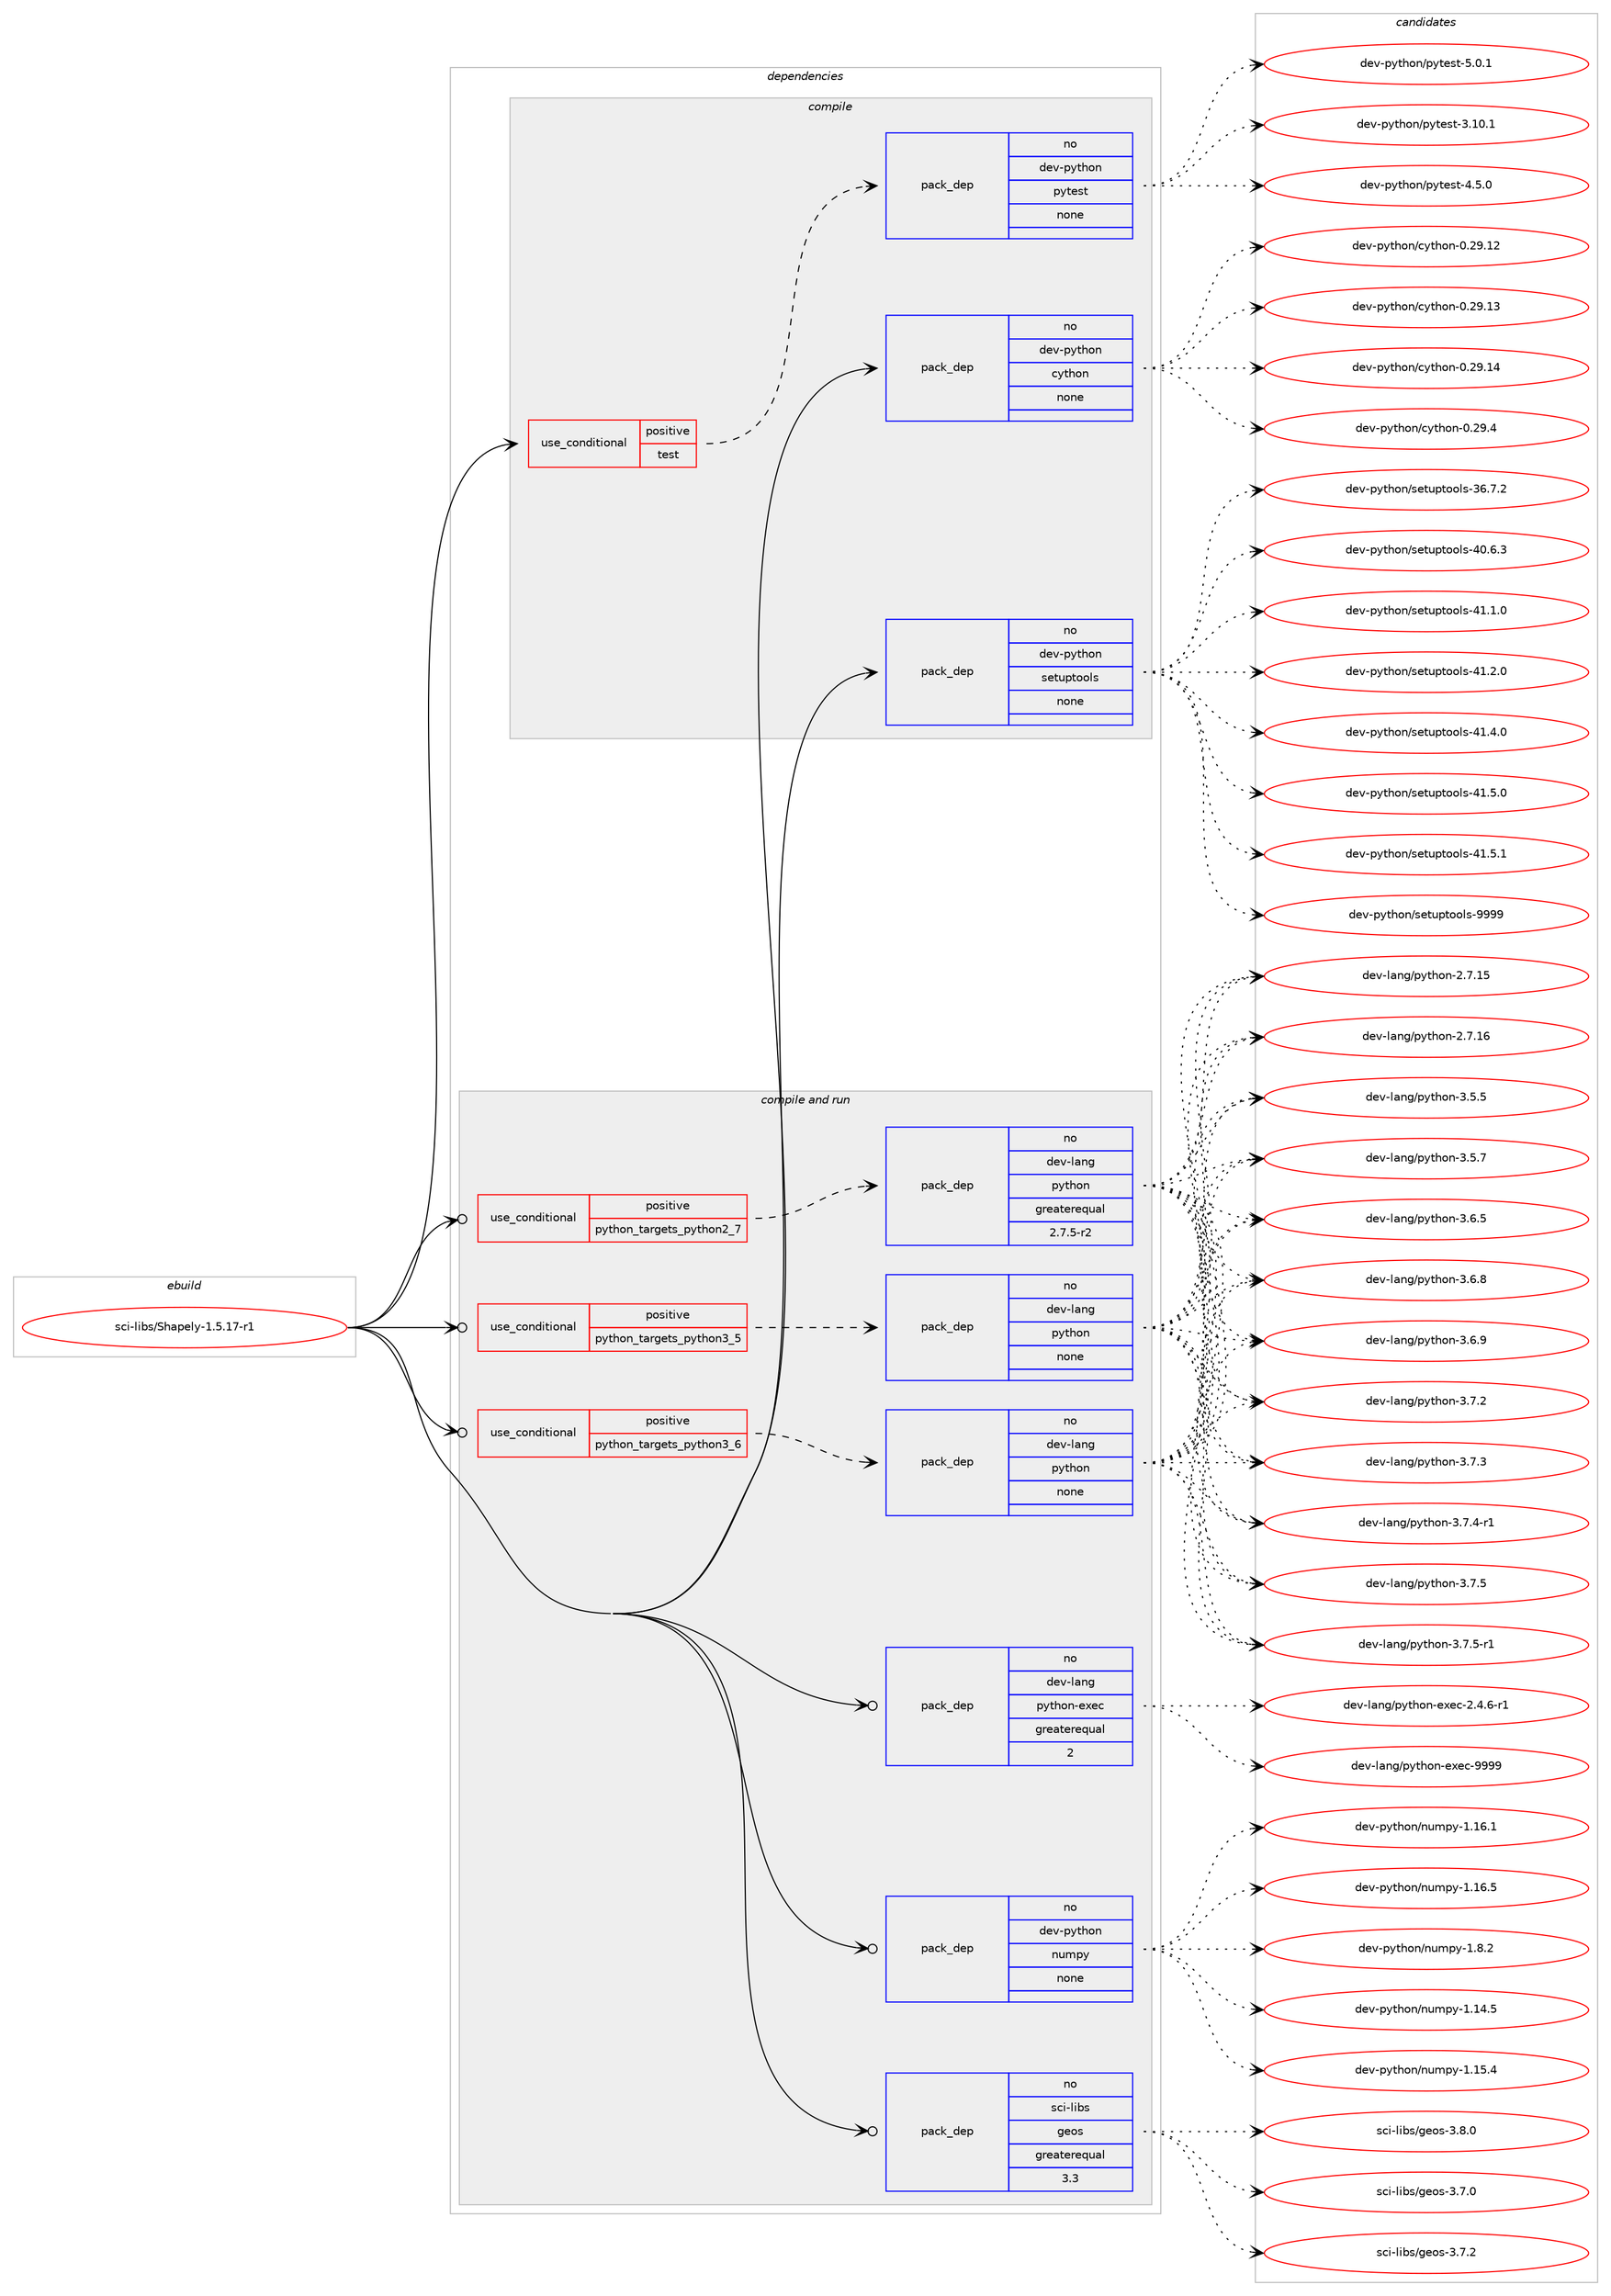 digraph prolog {

# *************
# Graph options
# *************

newrank=true;
concentrate=true;
compound=true;
graph [rankdir=LR,fontname=Helvetica,fontsize=10,ranksep=1.5];#, ranksep=2.5, nodesep=0.2];
edge  [arrowhead=vee];
node  [fontname=Helvetica,fontsize=10];

# **********
# The ebuild
# **********

subgraph cluster_leftcol {
color=gray;
rank=same;
label=<<i>ebuild</i>>;
id [label="sci-libs/Shapely-1.5.17-r1", color=red, width=4, href="../sci-libs/Shapely-1.5.17-r1.svg"];
}

# ****************
# The dependencies
# ****************

subgraph cluster_midcol {
color=gray;
label=<<i>dependencies</i>>;
subgraph cluster_compile {
fillcolor="#eeeeee";
style=filled;
label=<<i>compile</i>>;
subgraph cond207584 {
dependency855423 [label=<<TABLE BORDER="0" CELLBORDER="1" CELLSPACING="0" CELLPADDING="4"><TR><TD ROWSPAN="3" CELLPADDING="10">use_conditional</TD></TR><TR><TD>positive</TD></TR><TR><TD>test</TD></TR></TABLE>>, shape=none, color=red];
subgraph pack632742 {
dependency855424 [label=<<TABLE BORDER="0" CELLBORDER="1" CELLSPACING="0" CELLPADDING="4" WIDTH="220"><TR><TD ROWSPAN="6" CELLPADDING="30">pack_dep</TD></TR><TR><TD WIDTH="110">no</TD></TR><TR><TD>dev-python</TD></TR><TR><TD>pytest</TD></TR><TR><TD>none</TD></TR><TR><TD></TD></TR></TABLE>>, shape=none, color=blue];
}
dependency855423:e -> dependency855424:w [weight=20,style="dashed",arrowhead="vee"];
}
id:e -> dependency855423:w [weight=20,style="solid",arrowhead="vee"];
subgraph pack632743 {
dependency855425 [label=<<TABLE BORDER="0" CELLBORDER="1" CELLSPACING="0" CELLPADDING="4" WIDTH="220"><TR><TD ROWSPAN="6" CELLPADDING="30">pack_dep</TD></TR><TR><TD WIDTH="110">no</TD></TR><TR><TD>dev-python</TD></TR><TR><TD>cython</TD></TR><TR><TD>none</TD></TR><TR><TD></TD></TR></TABLE>>, shape=none, color=blue];
}
id:e -> dependency855425:w [weight=20,style="solid",arrowhead="vee"];
subgraph pack632744 {
dependency855426 [label=<<TABLE BORDER="0" CELLBORDER="1" CELLSPACING="0" CELLPADDING="4" WIDTH="220"><TR><TD ROWSPAN="6" CELLPADDING="30">pack_dep</TD></TR><TR><TD WIDTH="110">no</TD></TR><TR><TD>dev-python</TD></TR><TR><TD>setuptools</TD></TR><TR><TD>none</TD></TR><TR><TD></TD></TR></TABLE>>, shape=none, color=blue];
}
id:e -> dependency855426:w [weight=20,style="solid",arrowhead="vee"];
}
subgraph cluster_compileandrun {
fillcolor="#eeeeee";
style=filled;
label=<<i>compile and run</i>>;
subgraph cond207585 {
dependency855427 [label=<<TABLE BORDER="0" CELLBORDER="1" CELLSPACING="0" CELLPADDING="4"><TR><TD ROWSPAN="3" CELLPADDING="10">use_conditional</TD></TR><TR><TD>positive</TD></TR><TR><TD>python_targets_python2_7</TD></TR></TABLE>>, shape=none, color=red];
subgraph pack632745 {
dependency855428 [label=<<TABLE BORDER="0" CELLBORDER="1" CELLSPACING="0" CELLPADDING="4" WIDTH="220"><TR><TD ROWSPAN="6" CELLPADDING="30">pack_dep</TD></TR><TR><TD WIDTH="110">no</TD></TR><TR><TD>dev-lang</TD></TR><TR><TD>python</TD></TR><TR><TD>greaterequal</TD></TR><TR><TD>2.7.5-r2</TD></TR></TABLE>>, shape=none, color=blue];
}
dependency855427:e -> dependency855428:w [weight=20,style="dashed",arrowhead="vee"];
}
id:e -> dependency855427:w [weight=20,style="solid",arrowhead="odotvee"];
subgraph cond207586 {
dependency855429 [label=<<TABLE BORDER="0" CELLBORDER="1" CELLSPACING="0" CELLPADDING="4"><TR><TD ROWSPAN="3" CELLPADDING="10">use_conditional</TD></TR><TR><TD>positive</TD></TR><TR><TD>python_targets_python3_5</TD></TR></TABLE>>, shape=none, color=red];
subgraph pack632746 {
dependency855430 [label=<<TABLE BORDER="0" CELLBORDER="1" CELLSPACING="0" CELLPADDING="4" WIDTH="220"><TR><TD ROWSPAN="6" CELLPADDING="30">pack_dep</TD></TR><TR><TD WIDTH="110">no</TD></TR><TR><TD>dev-lang</TD></TR><TR><TD>python</TD></TR><TR><TD>none</TD></TR><TR><TD></TD></TR></TABLE>>, shape=none, color=blue];
}
dependency855429:e -> dependency855430:w [weight=20,style="dashed",arrowhead="vee"];
}
id:e -> dependency855429:w [weight=20,style="solid",arrowhead="odotvee"];
subgraph cond207587 {
dependency855431 [label=<<TABLE BORDER="0" CELLBORDER="1" CELLSPACING="0" CELLPADDING="4"><TR><TD ROWSPAN="3" CELLPADDING="10">use_conditional</TD></TR><TR><TD>positive</TD></TR><TR><TD>python_targets_python3_6</TD></TR></TABLE>>, shape=none, color=red];
subgraph pack632747 {
dependency855432 [label=<<TABLE BORDER="0" CELLBORDER="1" CELLSPACING="0" CELLPADDING="4" WIDTH="220"><TR><TD ROWSPAN="6" CELLPADDING="30">pack_dep</TD></TR><TR><TD WIDTH="110">no</TD></TR><TR><TD>dev-lang</TD></TR><TR><TD>python</TD></TR><TR><TD>none</TD></TR><TR><TD></TD></TR></TABLE>>, shape=none, color=blue];
}
dependency855431:e -> dependency855432:w [weight=20,style="dashed",arrowhead="vee"];
}
id:e -> dependency855431:w [weight=20,style="solid",arrowhead="odotvee"];
subgraph pack632748 {
dependency855433 [label=<<TABLE BORDER="0" CELLBORDER="1" CELLSPACING="0" CELLPADDING="4" WIDTH="220"><TR><TD ROWSPAN="6" CELLPADDING="30">pack_dep</TD></TR><TR><TD WIDTH="110">no</TD></TR><TR><TD>dev-lang</TD></TR><TR><TD>python-exec</TD></TR><TR><TD>greaterequal</TD></TR><TR><TD>2</TD></TR></TABLE>>, shape=none, color=blue];
}
id:e -> dependency855433:w [weight=20,style="solid",arrowhead="odotvee"];
subgraph pack632749 {
dependency855434 [label=<<TABLE BORDER="0" CELLBORDER="1" CELLSPACING="0" CELLPADDING="4" WIDTH="220"><TR><TD ROWSPAN="6" CELLPADDING="30">pack_dep</TD></TR><TR><TD WIDTH="110">no</TD></TR><TR><TD>dev-python</TD></TR><TR><TD>numpy</TD></TR><TR><TD>none</TD></TR><TR><TD></TD></TR></TABLE>>, shape=none, color=blue];
}
id:e -> dependency855434:w [weight=20,style="solid",arrowhead="odotvee"];
subgraph pack632750 {
dependency855435 [label=<<TABLE BORDER="0" CELLBORDER="1" CELLSPACING="0" CELLPADDING="4" WIDTH="220"><TR><TD ROWSPAN="6" CELLPADDING="30">pack_dep</TD></TR><TR><TD WIDTH="110">no</TD></TR><TR><TD>sci-libs</TD></TR><TR><TD>geos</TD></TR><TR><TD>greaterequal</TD></TR><TR><TD>3.3</TD></TR></TABLE>>, shape=none, color=blue];
}
id:e -> dependency855435:w [weight=20,style="solid",arrowhead="odotvee"];
}
subgraph cluster_run {
fillcolor="#eeeeee";
style=filled;
label=<<i>run</i>>;
}
}

# **************
# The candidates
# **************

subgraph cluster_choices {
rank=same;
color=gray;
label=<<i>candidates</i>>;

subgraph choice632742 {
color=black;
nodesep=1;
choice100101118451121211161041111104711212111610111511645514649484649 [label="dev-python/pytest-3.10.1", color=red, width=4,href="../dev-python/pytest-3.10.1.svg"];
choice1001011184511212111610411111047112121116101115116455246534648 [label="dev-python/pytest-4.5.0", color=red, width=4,href="../dev-python/pytest-4.5.0.svg"];
choice1001011184511212111610411111047112121116101115116455346484649 [label="dev-python/pytest-5.0.1", color=red, width=4,href="../dev-python/pytest-5.0.1.svg"];
dependency855424:e -> choice100101118451121211161041111104711212111610111511645514649484649:w [style=dotted,weight="100"];
dependency855424:e -> choice1001011184511212111610411111047112121116101115116455246534648:w [style=dotted,weight="100"];
dependency855424:e -> choice1001011184511212111610411111047112121116101115116455346484649:w [style=dotted,weight="100"];
}
subgraph choice632743 {
color=black;
nodesep=1;
choice1001011184511212111610411111047991211161041111104548465057464950 [label="dev-python/cython-0.29.12", color=red, width=4,href="../dev-python/cython-0.29.12.svg"];
choice1001011184511212111610411111047991211161041111104548465057464951 [label="dev-python/cython-0.29.13", color=red, width=4,href="../dev-python/cython-0.29.13.svg"];
choice1001011184511212111610411111047991211161041111104548465057464952 [label="dev-python/cython-0.29.14", color=red, width=4,href="../dev-python/cython-0.29.14.svg"];
choice10010111845112121116104111110479912111610411111045484650574652 [label="dev-python/cython-0.29.4", color=red, width=4,href="../dev-python/cython-0.29.4.svg"];
dependency855425:e -> choice1001011184511212111610411111047991211161041111104548465057464950:w [style=dotted,weight="100"];
dependency855425:e -> choice1001011184511212111610411111047991211161041111104548465057464951:w [style=dotted,weight="100"];
dependency855425:e -> choice1001011184511212111610411111047991211161041111104548465057464952:w [style=dotted,weight="100"];
dependency855425:e -> choice10010111845112121116104111110479912111610411111045484650574652:w [style=dotted,weight="100"];
}
subgraph choice632744 {
color=black;
nodesep=1;
choice100101118451121211161041111104711510111611711211611111110811545515446554650 [label="dev-python/setuptools-36.7.2", color=red, width=4,href="../dev-python/setuptools-36.7.2.svg"];
choice100101118451121211161041111104711510111611711211611111110811545524846544651 [label="dev-python/setuptools-40.6.3", color=red, width=4,href="../dev-python/setuptools-40.6.3.svg"];
choice100101118451121211161041111104711510111611711211611111110811545524946494648 [label="dev-python/setuptools-41.1.0", color=red, width=4,href="../dev-python/setuptools-41.1.0.svg"];
choice100101118451121211161041111104711510111611711211611111110811545524946504648 [label="dev-python/setuptools-41.2.0", color=red, width=4,href="../dev-python/setuptools-41.2.0.svg"];
choice100101118451121211161041111104711510111611711211611111110811545524946524648 [label="dev-python/setuptools-41.4.0", color=red, width=4,href="../dev-python/setuptools-41.4.0.svg"];
choice100101118451121211161041111104711510111611711211611111110811545524946534648 [label="dev-python/setuptools-41.5.0", color=red, width=4,href="../dev-python/setuptools-41.5.0.svg"];
choice100101118451121211161041111104711510111611711211611111110811545524946534649 [label="dev-python/setuptools-41.5.1", color=red, width=4,href="../dev-python/setuptools-41.5.1.svg"];
choice10010111845112121116104111110471151011161171121161111111081154557575757 [label="dev-python/setuptools-9999", color=red, width=4,href="../dev-python/setuptools-9999.svg"];
dependency855426:e -> choice100101118451121211161041111104711510111611711211611111110811545515446554650:w [style=dotted,weight="100"];
dependency855426:e -> choice100101118451121211161041111104711510111611711211611111110811545524846544651:w [style=dotted,weight="100"];
dependency855426:e -> choice100101118451121211161041111104711510111611711211611111110811545524946494648:w [style=dotted,weight="100"];
dependency855426:e -> choice100101118451121211161041111104711510111611711211611111110811545524946504648:w [style=dotted,weight="100"];
dependency855426:e -> choice100101118451121211161041111104711510111611711211611111110811545524946524648:w [style=dotted,weight="100"];
dependency855426:e -> choice100101118451121211161041111104711510111611711211611111110811545524946534648:w [style=dotted,weight="100"];
dependency855426:e -> choice100101118451121211161041111104711510111611711211611111110811545524946534649:w [style=dotted,weight="100"];
dependency855426:e -> choice10010111845112121116104111110471151011161171121161111111081154557575757:w [style=dotted,weight="100"];
}
subgraph choice632745 {
color=black;
nodesep=1;
choice10010111845108971101034711212111610411111045504655464953 [label="dev-lang/python-2.7.15", color=red, width=4,href="../dev-lang/python-2.7.15.svg"];
choice10010111845108971101034711212111610411111045504655464954 [label="dev-lang/python-2.7.16", color=red, width=4,href="../dev-lang/python-2.7.16.svg"];
choice100101118451089711010347112121116104111110455146534653 [label="dev-lang/python-3.5.5", color=red, width=4,href="../dev-lang/python-3.5.5.svg"];
choice100101118451089711010347112121116104111110455146534655 [label="dev-lang/python-3.5.7", color=red, width=4,href="../dev-lang/python-3.5.7.svg"];
choice100101118451089711010347112121116104111110455146544653 [label="dev-lang/python-3.6.5", color=red, width=4,href="../dev-lang/python-3.6.5.svg"];
choice100101118451089711010347112121116104111110455146544656 [label="dev-lang/python-3.6.8", color=red, width=4,href="../dev-lang/python-3.6.8.svg"];
choice100101118451089711010347112121116104111110455146544657 [label="dev-lang/python-3.6.9", color=red, width=4,href="../dev-lang/python-3.6.9.svg"];
choice100101118451089711010347112121116104111110455146554650 [label="dev-lang/python-3.7.2", color=red, width=4,href="../dev-lang/python-3.7.2.svg"];
choice100101118451089711010347112121116104111110455146554651 [label="dev-lang/python-3.7.3", color=red, width=4,href="../dev-lang/python-3.7.3.svg"];
choice1001011184510897110103471121211161041111104551465546524511449 [label="dev-lang/python-3.7.4-r1", color=red, width=4,href="../dev-lang/python-3.7.4-r1.svg"];
choice100101118451089711010347112121116104111110455146554653 [label="dev-lang/python-3.7.5", color=red, width=4,href="../dev-lang/python-3.7.5.svg"];
choice1001011184510897110103471121211161041111104551465546534511449 [label="dev-lang/python-3.7.5-r1", color=red, width=4,href="../dev-lang/python-3.7.5-r1.svg"];
dependency855428:e -> choice10010111845108971101034711212111610411111045504655464953:w [style=dotted,weight="100"];
dependency855428:e -> choice10010111845108971101034711212111610411111045504655464954:w [style=dotted,weight="100"];
dependency855428:e -> choice100101118451089711010347112121116104111110455146534653:w [style=dotted,weight="100"];
dependency855428:e -> choice100101118451089711010347112121116104111110455146534655:w [style=dotted,weight="100"];
dependency855428:e -> choice100101118451089711010347112121116104111110455146544653:w [style=dotted,weight="100"];
dependency855428:e -> choice100101118451089711010347112121116104111110455146544656:w [style=dotted,weight="100"];
dependency855428:e -> choice100101118451089711010347112121116104111110455146544657:w [style=dotted,weight="100"];
dependency855428:e -> choice100101118451089711010347112121116104111110455146554650:w [style=dotted,weight="100"];
dependency855428:e -> choice100101118451089711010347112121116104111110455146554651:w [style=dotted,weight="100"];
dependency855428:e -> choice1001011184510897110103471121211161041111104551465546524511449:w [style=dotted,weight="100"];
dependency855428:e -> choice100101118451089711010347112121116104111110455146554653:w [style=dotted,weight="100"];
dependency855428:e -> choice1001011184510897110103471121211161041111104551465546534511449:w [style=dotted,weight="100"];
}
subgraph choice632746 {
color=black;
nodesep=1;
choice10010111845108971101034711212111610411111045504655464953 [label="dev-lang/python-2.7.15", color=red, width=4,href="../dev-lang/python-2.7.15.svg"];
choice10010111845108971101034711212111610411111045504655464954 [label="dev-lang/python-2.7.16", color=red, width=4,href="../dev-lang/python-2.7.16.svg"];
choice100101118451089711010347112121116104111110455146534653 [label="dev-lang/python-3.5.5", color=red, width=4,href="../dev-lang/python-3.5.5.svg"];
choice100101118451089711010347112121116104111110455146534655 [label="dev-lang/python-3.5.7", color=red, width=4,href="../dev-lang/python-3.5.7.svg"];
choice100101118451089711010347112121116104111110455146544653 [label="dev-lang/python-3.6.5", color=red, width=4,href="../dev-lang/python-3.6.5.svg"];
choice100101118451089711010347112121116104111110455146544656 [label="dev-lang/python-3.6.8", color=red, width=4,href="../dev-lang/python-3.6.8.svg"];
choice100101118451089711010347112121116104111110455146544657 [label="dev-lang/python-3.6.9", color=red, width=4,href="../dev-lang/python-3.6.9.svg"];
choice100101118451089711010347112121116104111110455146554650 [label="dev-lang/python-3.7.2", color=red, width=4,href="../dev-lang/python-3.7.2.svg"];
choice100101118451089711010347112121116104111110455146554651 [label="dev-lang/python-3.7.3", color=red, width=4,href="../dev-lang/python-3.7.3.svg"];
choice1001011184510897110103471121211161041111104551465546524511449 [label="dev-lang/python-3.7.4-r1", color=red, width=4,href="../dev-lang/python-3.7.4-r1.svg"];
choice100101118451089711010347112121116104111110455146554653 [label="dev-lang/python-3.7.5", color=red, width=4,href="../dev-lang/python-3.7.5.svg"];
choice1001011184510897110103471121211161041111104551465546534511449 [label="dev-lang/python-3.7.5-r1", color=red, width=4,href="../dev-lang/python-3.7.5-r1.svg"];
dependency855430:e -> choice10010111845108971101034711212111610411111045504655464953:w [style=dotted,weight="100"];
dependency855430:e -> choice10010111845108971101034711212111610411111045504655464954:w [style=dotted,weight="100"];
dependency855430:e -> choice100101118451089711010347112121116104111110455146534653:w [style=dotted,weight="100"];
dependency855430:e -> choice100101118451089711010347112121116104111110455146534655:w [style=dotted,weight="100"];
dependency855430:e -> choice100101118451089711010347112121116104111110455146544653:w [style=dotted,weight="100"];
dependency855430:e -> choice100101118451089711010347112121116104111110455146544656:w [style=dotted,weight="100"];
dependency855430:e -> choice100101118451089711010347112121116104111110455146544657:w [style=dotted,weight="100"];
dependency855430:e -> choice100101118451089711010347112121116104111110455146554650:w [style=dotted,weight="100"];
dependency855430:e -> choice100101118451089711010347112121116104111110455146554651:w [style=dotted,weight="100"];
dependency855430:e -> choice1001011184510897110103471121211161041111104551465546524511449:w [style=dotted,weight="100"];
dependency855430:e -> choice100101118451089711010347112121116104111110455146554653:w [style=dotted,weight="100"];
dependency855430:e -> choice1001011184510897110103471121211161041111104551465546534511449:w [style=dotted,weight="100"];
}
subgraph choice632747 {
color=black;
nodesep=1;
choice10010111845108971101034711212111610411111045504655464953 [label="dev-lang/python-2.7.15", color=red, width=4,href="../dev-lang/python-2.7.15.svg"];
choice10010111845108971101034711212111610411111045504655464954 [label="dev-lang/python-2.7.16", color=red, width=4,href="../dev-lang/python-2.7.16.svg"];
choice100101118451089711010347112121116104111110455146534653 [label="dev-lang/python-3.5.5", color=red, width=4,href="../dev-lang/python-3.5.5.svg"];
choice100101118451089711010347112121116104111110455146534655 [label="dev-lang/python-3.5.7", color=red, width=4,href="../dev-lang/python-3.5.7.svg"];
choice100101118451089711010347112121116104111110455146544653 [label="dev-lang/python-3.6.5", color=red, width=4,href="../dev-lang/python-3.6.5.svg"];
choice100101118451089711010347112121116104111110455146544656 [label="dev-lang/python-3.6.8", color=red, width=4,href="../dev-lang/python-3.6.8.svg"];
choice100101118451089711010347112121116104111110455146544657 [label="dev-lang/python-3.6.9", color=red, width=4,href="../dev-lang/python-3.6.9.svg"];
choice100101118451089711010347112121116104111110455146554650 [label="dev-lang/python-3.7.2", color=red, width=4,href="../dev-lang/python-3.7.2.svg"];
choice100101118451089711010347112121116104111110455146554651 [label="dev-lang/python-3.7.3", color=red, width=4,href="../dev-lang/python-3.7.3.svg"];
choice1001011184510897110103471121211161041111104551465546524511449 [label="dev-lang/python-3.7.4-r1", color=red, width=4,href="../dev-lang/python-3.7.4-r1.svg"];
choice100101118451089711010347112121116104111110455146554653 [label="dev-lang/python-3.7.5", color=red, width=4,href="../dev-lang/python-3.7.5.svg"];
choice1001011184510897110103471121211161041111104551465546534511449 [label="dev-lang/python-3.7.5-r1", color=red, width=4,href="../dev-lang/python-3.7.5-r1.svg"];
dependency855432:e -> choice10010111845108971101034711212111610411111045504655464953:w [style=dotted,weight="100"];
dependency855432:e -> choice10010111845108971101034711212111610411111045504655464954:w [style=dotted,weight="100"];
dependency855432:e -> choice100101118451089711010347112121116104111110455146534653:w [style=dotted,weight="100"];
dependency855432:e -> choice100101118451089711010347112121116104111110455146534655:w [style=dotted,weight="100"];
dependency855432:e -> choice100101118451089711010347112121116104111110455146544653:w [style=dotted,weight="100"];
dependency855432:e -> choice100101118451089711010347112121116104111110455146544656:w [style=dotted,weight="100"];
dependency855432:e -> choice100101118451089711010347112121116104111110455146544657:w [style=dotted,weight="100"];
dependency855432:e -> choice100101118451089711010347112121116104111110455146554650:w [style=dotted,weight="100"];
dependency855432:e -> choice100101118451089711010347112121116104111110455146554651:w [style=dotted,weight="100"];
dependency855432:e -> choice1001011184510897110103471121211161041111104551465546524511449:w [style=dotted,weight="100"];
dependency855432:e -> choice100101118451089711010347112121116104111110455146554653:w [style=dotted,weight="100"];
dependency855432:e -> choice1001011184510897110103471121211161041111104551465546534511449:w [style=dotted,weight="100"];
}
subgraph choice632748 {
color=black;
nodesep=1;
choice10010111845108971101034711212111610411111045101120101994550465246544511449 [label="dev-lang/python-exec-2.4.6-r1", color=red, width=4,href="../dev-lang/python-exec-2.4.6-r1.svg"];
choice10010111845108971101034711212111610411111045101120101994557575757 [label="dev-lang/python-exec-9999", color=red, width=4,href="../dev-lang/python-exec-9999.svg"];
dependency855433:e -> choice10010111845108971101034711212111610411111045101120101994550465246544511449:w [style=dotted,weight="100"];
dependency855433:e -> choice10010111845108971101034711212111610411111045101120101994557575757:w [style=dotted,weight="100"];
}
subgraph choice632749 {
color=black;
nodesep=1;
choice100101118451121211161041111104711011710911212145494649524653 [label="dev-python/numpy-1.14.5", color=red, width=4,href="../dev-python/numpy-1.14.5.svg"];
choice100101118451121211161041111104711011710911212145494649534652 [label="dev-python/numpy-1.15.4", color=red, width=4,href="../dev-python/numpy-1.15.4.svg"];
choice100101118451121211161041111104711011710911212145494649544649 [label="dev-python/numpy-1.16.1", color=red, width=4,href="../dev-python/numpy-1.16.1.svg"];
choice100101118451121211161041111104711011710911212145494649544653 [label="dev-python/numpy-1.16.5", color=red, width=4,href="../dev-python/numpy-1.16.5.svg"];
choice1001011184511212111610411111047110117109112121454946564650 [label="dev-python/numpy-1.8.2", color=red, width=4,href="../dev-python/numpy-1.8.2.svg"];
dependency855434:e -> choice100101118451121211161041111104711011710911212145494649524653:w [style=dotted,weight="100"];
dependency855434:e -> choice100101118451121211161041111104711011710911212145494649534652:w [style=dotted,weight="100"];
dependency855434:e -> choice100101118451121211161041111104711011710911212145494649544649:w [style=dotted,weight="100"];
dependency855434:e -> choice100101118451121211161041111104711011710911212145494649544653:w [style=dotted,weight="100"];
dependency855434:e -> choice1001011184511212111610411111047110117109112121454946564650:w [style=dotted,weight="100"];
}
subgraph choice632750 {
color=black;
nodesep=1;
choice11599105451081059811547103101111115455146554648 [label="sci-libs/geos-3.7.0", color=red, width=4,href="../sci-libs/geos-3.7.0.svg"];
choice11599105451081059811547103101111115455146554650 [label="sci-libs/geos-3.7.2", color=red, width=4,href="../sci-libs/geos-3.7.2.svg"];
choice11599105451081059811547103101111115455146564648 [label="sci-libs/geos-3.8.0", color=red, width=4,href="../sci-libs/geos-3.8.0.svg"];
dependency855435:e -> choice11599105451081059811547103101111115455146554648:w [style=dotted,weight="100"];
dependency855435:e -> choice11599105451081059811547103101111115455146554650:w [style=dotted,weight="100"];
dependency855435:e -> choice11599105451081059811547103101111115455146564648:w [style=dotted,weight="100"];
}
}

}
